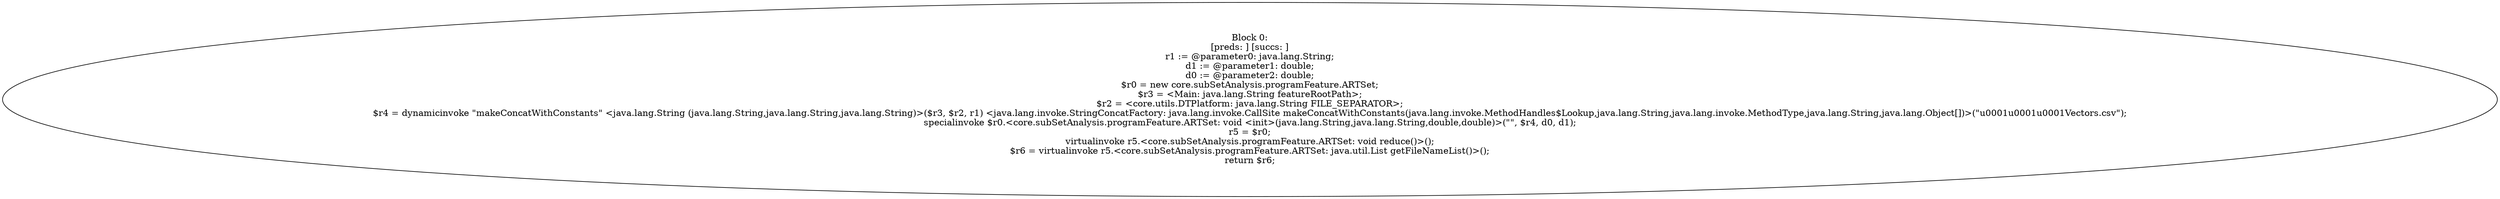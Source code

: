 digraph "unitGraph" {
    "Block 0:
[preds: ] [succs: ]
r1 := @parameter0: java.lang.String;
d1 := @parameter1: double;
d0 := @parameter2: double;
$r0 = new core.subSetAnalysis.programFeature.ARTSet;
$r3 = <Main: java.lang.String featureRootPath>;
$r2 = <core.utils.DTPlatform: java.lang.String FILE_SEPARATOR>;
$r4 = dynamicinvoke \"makeConcatWithConstants\" <java.lang.String (java.lang.String,java.lang.String,java.lang.String)>($r3, $r2, r1) <java.lang.invoke.StringConcatFactory: java.lang.invoke.CallSite makeConcatWithConstants(java.lang.invoke.MethodHandles$Lookup,java.lang.String,java.lang.invoke.MethodType,java.lang.String,java.lang.Object[])>(\"\u0001\u0001\u0001Vectors.csv\");
specialinvoke $r0.<core.subSetAnalysis.programFeature.ARTSet: void <init>(java.lang.String,java.lang.String,double,double)>(\"\", $r4, d0, d1);
r5 = $r0;
virtualinvoke r5.<core.subSetAnalysis.programFeature.ARTSet: void reduce()>();
$r6 = virtualinvoke r5.<core.subSetAnalysis.programFeature.ARTSet: java.util.List getFileNameList()>();
return $r6;
"
}
